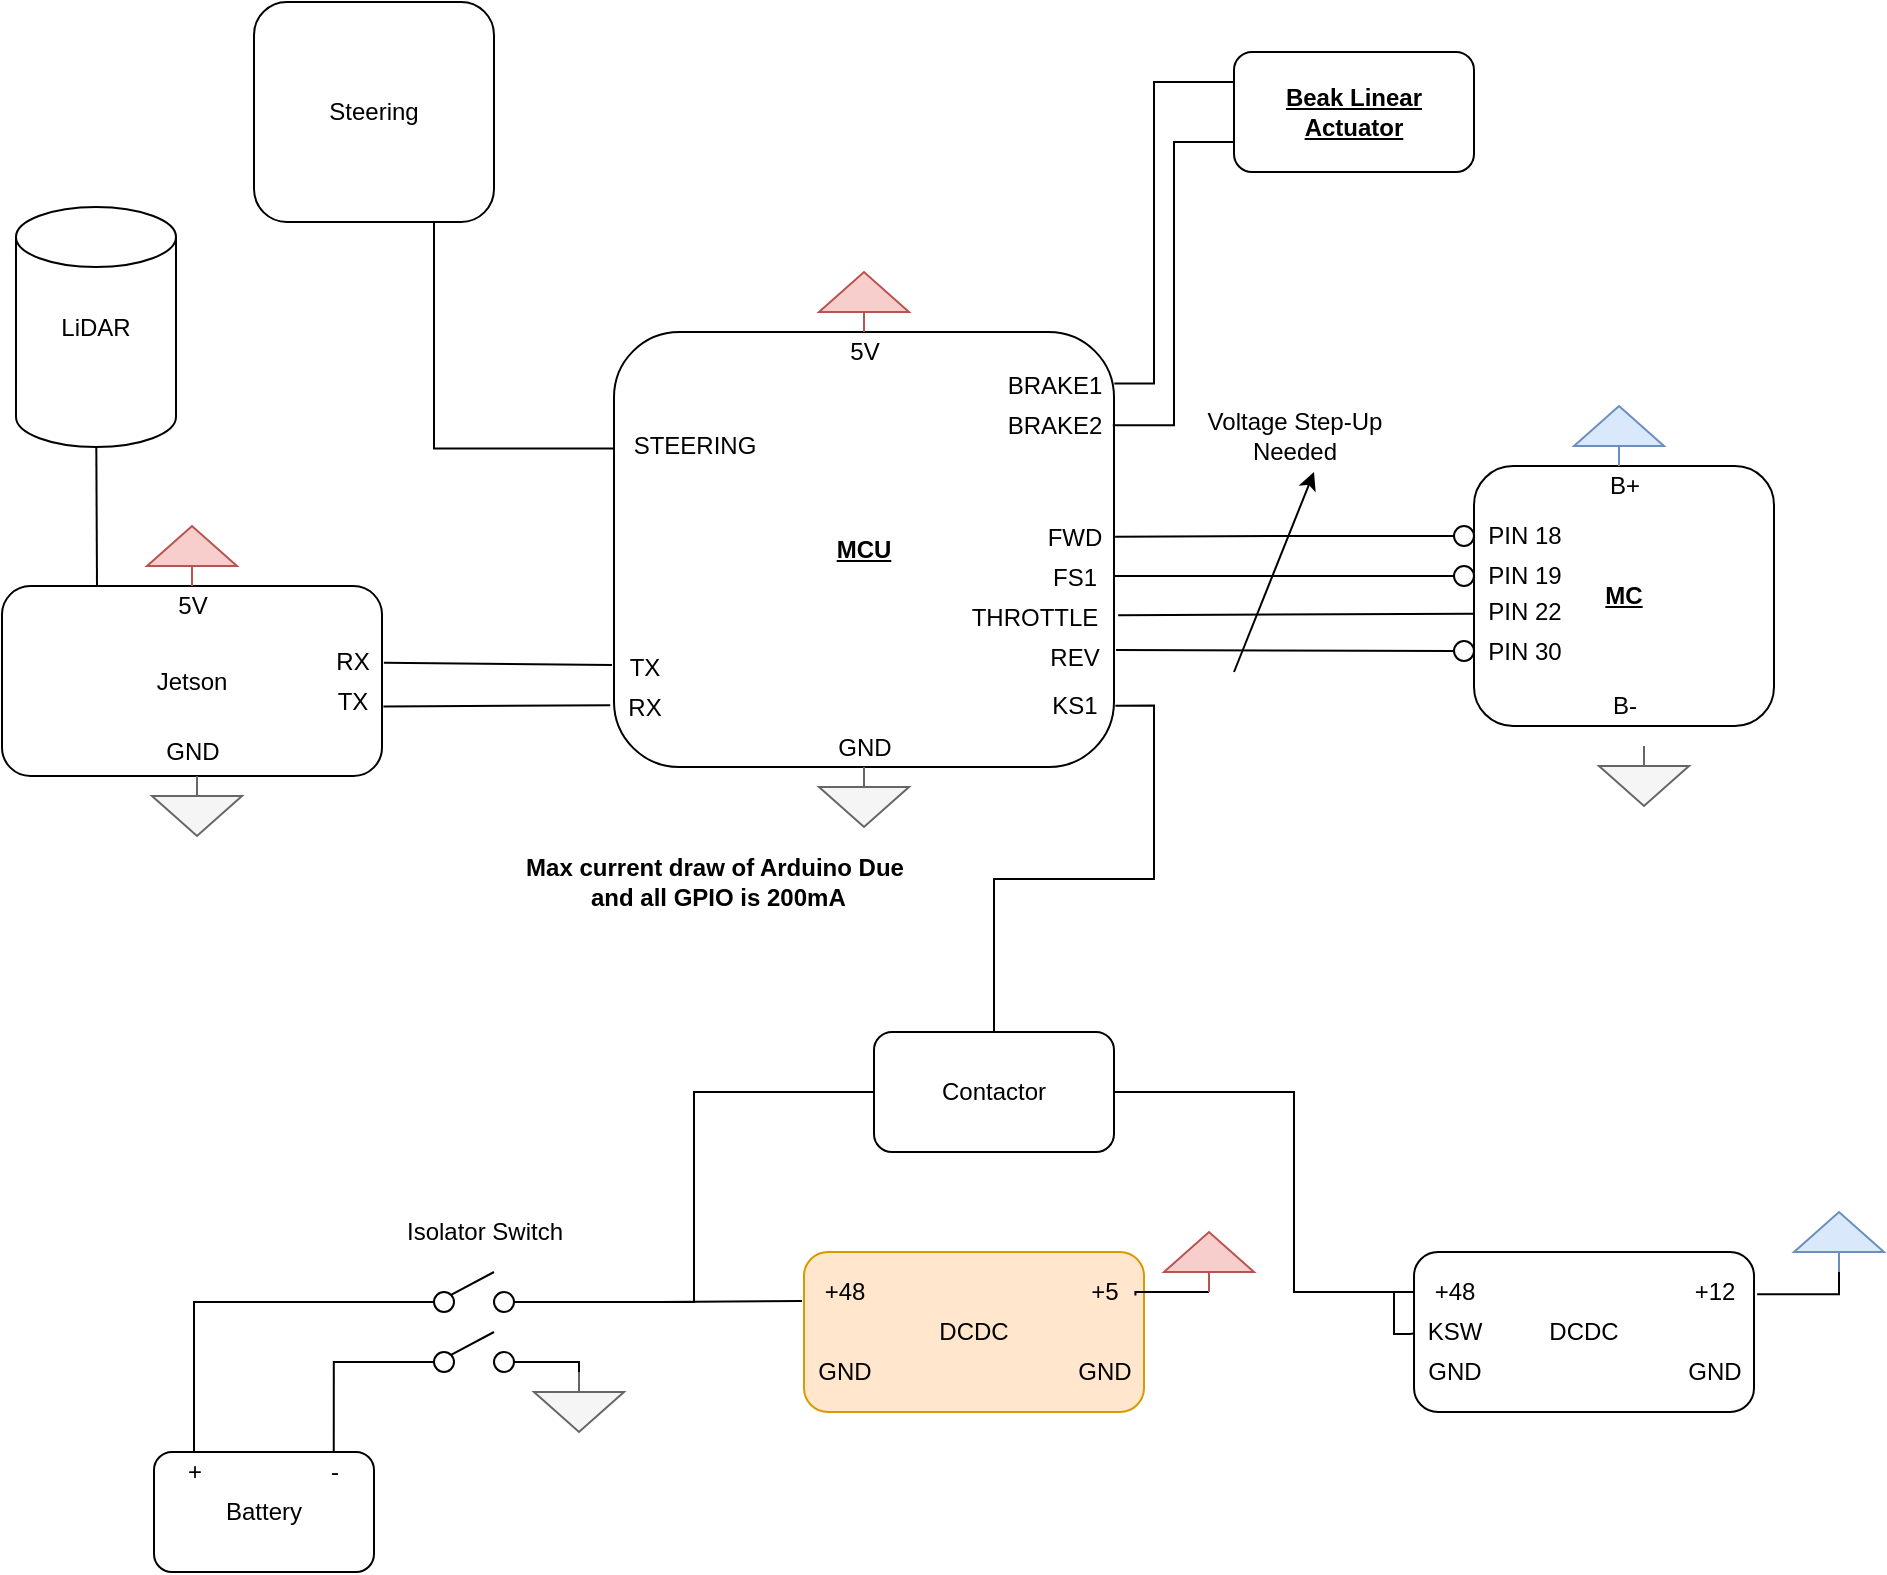 <mxfile version="13.8.0" type="google"><diagram id="b3w16IMXu6KyQZo23CBr" name="Page-1"><mxGraphModel dx="2370" dy="1175" grid="1" gridSize="10" guides="1" tooltips="1" connect="1" arrows="1" fold="1" page="1" pageScale="1" pageWidth="1100" pageHeight="850" math="0" shadow="0"><root><mxCell id="0"/><mxCell id="1" parent="0"/><mxCell id="rs36cVEBaKVUlbak-ve--1" value="Battery" style="rounded=1;whiteSpace=wrap;html=1;" parent="1" vertex="1"><mxGeometry x="176" y="745" width="110" height="60" as="geometry"/></mxCell><mxCell id="rs36cVEBaKVUlbak-ve--2" value="+" style="text;html=1;align=center;verticalAlign=middle;resizable=0;points=[];autosize=1;" parent="1" vertex="1"><mxGeometry x="186" y="745" width="20" height="20" as="geometry"/></mxCell><mxCell id="rs36cVEBaKVUlbak-ve--3" value="-" style="text;html=1;align=center;verticalAlign=middle;resizable=0;points=[];autosize=1;" parent="1" vertex="1"><mxGeometry x="256" y="745" width="20" height="20" as="geometry"/></mxCell><mxCell id="rs36cVEBaKVUlbak-ve--4" style="edgeStyle=none;rounded=0;orthogonalLoop=1;jettySize=auto;html=1;exitX=1;exitY=0;exitDx=0;exitDy=0;endArrow=none;endFill=0;endSize=16;" parent="1" source="rs36cVEBaKVUlbak-ve--6" edge="1"><mxGeometry relative="1" as="geometry"><mxPoint x="346" y="685" as="targetPoint"/></mxGeometry></mxCell><mxCell id="rs36cVEBaKVUlbak-ve--5" style="edgeStyle=orthogonalEdgeStyle;rounded=0;orthogonalLoop=1;jettySize=auto;html=1;exitX=0;exitY=0.5;exitDx=0;exitDy=0;entryX=0.494;entryY=0.016;entryDx=0;entryDy=0;entryPerimeter=0;endArrow=none;endFill=0;endSize=16;" parent="1" source="rs36cVEBaKVUlbak-ve--6" target="rs36cVEBaKVUlbak-ve--3" edge="1"><mxGeometry relative="1" as="geometry"/></mxCell><mxCell id="rs36cVEBaKVUlbak-ve--6" value="" style="ellipse;whiteSpace=wrap;html=1;aspect=fixed;" parent="1" vertex="1"><mxGeometry x="316" y="695" width="10" height="10" as="geometry"/></mxCell><mxCell id="rs36cVEBaKVUlbak-ve--7" style="edgeStyle=orthogonalEdgeStyle;rounded=0;orthogonalLoop=1;jettySize=auto;html=1;exitX=1;exitY=0.5;exitDx=0;exitDy=0;entryX=0.5;entryY=0;entryDx=0;entryDy=0;entryPerimeter=0;endArrow=none;endFill=0;endSize=16;" parent="1" source="rs36cVEBaKVUlbak-ve--8" target="rs36cVEBaKVUlbak-ve--65" edge="1"><mxGeometry relative="1" as="geometry"/></mxCell><mxCell id="rs36cVEBaKVUlbak-ve--8" value="" style="ellipse;whiteSpace=wrap;html=1;aspect=fixed;" parent="1" vertex="1"><mxGeometry x="346" y="695" width="10" height="10" as="geometry"/></mxCell><mxCell id="rs36cVEBaKVUlbak-ve--9" style="edgeStyle=orthogonalEdgeStyle;rounded=0;orthogonalLoop=1;jettySize=auto;html=1;exitX=0;exitY=0.5;exitDx=0;exitDy=0;endArrow=none;endFill=0;endSize=16;" parent="1" source="rs36cVEBaKVUlbak-ve--10" target="rs36cVEBaKVUlbak-ve--2" edge="1"><mxGeometry relative="1" as="geometry"/></mxCell><mxCell id="rs36cVEBaKVUlbak-ve--10" value="" style="ellipse;whiteSpace=wrap;html=1;aspect=fixed;" parent="1" vertex="1"><mxGeometry x="316" y="665" width="10" height="10" as="geometry"/></mxCell><mxCell id="rs36cVEBaKVUlbak-ve--11" style="edgeStyle=orthogonalEdgeStyle;rounded=0;orthogonalLoop=1;jettySize=auto;html=1;exitX=1;exitY=0.5;exitDx=0;exitDy=0;entryX=-0.026;entryY=0.724;entryDx=0;entryDy=0;entryPerimeter=0;endArrow=none;endFill=0;endSize=16;" parent="1" source="rs36cVEBaKVUlbak-ve--13" target="rs36cVEBaKVUlbak-ve--58" edge="1"><mxGeometry relative="1" as="geometry"><Array as="points"><mxPoint x="429" y="670"/><mxPoint x="500" y="669"/></Array></mxGeometry></mxCell><mxCell id="rs36cVEBaKVUlbak-ve--12" style="edgeStyle=orthogonalEdgeStyle;rounded=0;orthogonalLoop=1;jettySize=auto;html=1;exitX=1;exitY=0.5;exitDx=0;exitDy=0;entryX=0;entryY=0.5;entryDx=0;entryDy=0;endArrow=none;endFill=0;endSize=16;" parent="1" source="rs36cVEBaKVUlbak-ve--13" target="rs36cVEBaKVUlbak-ve--64" edge="1"><mxGeometry relative="1" as="geometry"/></mxCell><mxCell id="rs36cVEBaKVUlbak-ve--13" value="" style="ellipse;whiteSpace=wrap;html=1;aspect=fixed;" parent="1" vertex="1"><mxGeometry x="346" y="665" width="10" height="10" as="geometry"/></mxCell><mxCell id="rs36cVEBaKVUlbak-ve--14" style="edgeStyle=none;rounded=0;orthogonalLoop=1;jettySize=auto;html=1;exitX=1;exitY=0;exitDx=0;exitDy=0;endArrow=none;endFill=0;endSize=16;" parent="1" source="rs36cVEBaKVUlbak-ve--10" edge="1"><mxGeometry relative="1" as="geometry"><mxPoint x="346" y="655" as="targetPoint"/><mxPoint x="334.536" y="706.464" as="sourcePoint"/></mxGeometry></mxCell><mxCell id="rs36cVEBaKVUlbak-ve--15" value="Isolator Switch" style="text;html=1;align=center;verticalAlign=middle;resizable=0;points=[];autosize=1;" parent="1" vertex="1"><mxGeometry x="296" y="625" width="90" height="20" as="geometry"/></mxCell><mxCell id="rs36cVEBaKVUlbak-ve--16" value="&lt;b&gt;&lt;u&gt;MC&lt;/u&gt;&lt;/b&gt;" style="rounded=1;whiteSpace=wrap;html=1;" parent="1" vertex="1"><mxGeometry x="836" y="252" width="150" height="130" as="geometry"/></mxCell><mxCell id="rs36cVEBaKVUlbak-ve--17" value="B-" style="text;html=1;align=center;verticalAlign=middle;resizable=0;points=[];autosize=1;" parent="1" vertex="1"><mxGeometry x="896" y="362" width="30" height="20" as="geometry"/></mxCell><mxCell id="rs36cVEBaKVUlbak-ve--18" value="B+" style="text;html=1;align=center;verticalAlign=middle;resizable=0;points=[];autosize=1;" parent="1" vertex="1"><mxGeometry x="896" y="252" width="30" height="20" as="geometry"/></mxCell><mxCell id="rs36cVEBaKVUlbak-ve--19" value="PIN 22" style="text;html=1;align=center;verticalAlign=middle;resizable=0;points=[];autosize=1;" parent="1" vertex="1"><mxGeometry x="836.01" y="314.5" width="50" height="20" as="geometry"/></mxCell><mxCell id="rs36cVEBaKVUlbak-ve--20" value="PIN 18" style="text;html=1;align=center;verticalAlign=middle;resizable=0;points=[];autosize=1;" parent="1" vertex="1"><mxGeometry x="836.01" y="277" width="50" height="20" as="geometry"/></mxCell><mxCell id="rs36cVEBaKVUlbak-ve--21" value="PIN 30" style="text;html=1;align=center;verticalAlign=middle;resizable=0;points=[];autosize=1;" parent="1" vertex="1"><mxGeometry x="836.01" y="334.5" width="50" height="20" as="geometry"/></mxCell><mxCell id="rs36cVEBaKVUlbak-ve--22" value="PIN 19" style="text;html=1;align=center;verticalAlign=middle;resizable=0;points=[];autosize=1;" parent="1" vertex="1"><mxGeometry x="836" y="297" width="50" height="20" as="geometry"/></mxCell><mxCell id="rs36cVEBaKVUlbak-ve--23" style="edgeStyle=orthogonalEdgeStyle;rounded=0;orthogonalLoop=1;jettySize=auto;html=1;exitX=0;exitY=0.5;exitDx=0;exitDy=0;entryX=1.014;entryY=0.494;entryDx=0;entryDy=0;entryPerimeter=0;endArrow=none;endFill=0;endSize=16;" parent="1" source="rs36cVEBaKVUlbak-ve--24" target="rs36cVEBaKVUlbak-ve--31" edge="1"><mxGeometry relative="1" as="geometry"><Array as="points"><mxPoint x="741" y="287"/></Array></mxGeometry></mxCell><mxCell id="rs36cVEBaKVUlbak-ve--24" value="" style="ellipse;whiteSpace=wrap;html=1;aspect=fixed;" parent="1" vertex="1"><mxGeometry x="826" y="282" width="10" height="10" as="geometry"/></mxCell><mxCell id="rs36cVEBaKVUlbak-ve--25" style="edgeStyle=orthogonalEdgeStyle;rounded=0;orthogonalLoop=1;jettySize=auto;html=1;exitX=0;exitY=0.5;exitDx=0;exitDy=0;entryX=0.99;entryY=0.475;entryDx=0;entryDy=0;entryPerimeter=0;endArrow=none;endFill=0;endSize=16;" parent="1" source="rs36cVEBaKVUlbak-ve--26" target="rs36cVEBaKVUlbak-ve--30" edge="1"><mxGeometry relative="1" as="geometry"/></mxCell><mxCell id="rs36cVEBaKVUlbak-ve--26" value="" style="ellipse;whiteSpace=wrap;html=1;aspect=fixed;" parent="1" vertex="1"><mxGeometry x="826" y="302" width="10" height="10" as="geometry"/></mxCell><mxCell id="rs36cVEBaKVUlbak-ve--27" style="rounded=0;orthogonalLoop=1;jettySize=auto;html=1;exitX=0;exitY=0.5;exitDx=0;exitDy=0;endArrow=none;endFill=0;endSize=16;" parent="1" source="rs36cVEBaKVUlbak-ve--28" edge="1"><mxGeometry relative="1" as="geometry"><mxPoint x="657" y="344" as="targetPoint"/></mxGeometry></mxCell><mxCell id="rs36cVEBaKVUlbak-ve--28" value="" style="ellipse;whiteSpace=wrap;html=1;aspect=fixed;" parent="1" vertex="1"><mxGeometry x="826" y="339.5" width="10" height="10" as="geometry"/></mxCell><mxCell id="rs36cVEBaKVUlbak-ve--29" value="&lt;b&gt;&lt;u&gt;MCU&lt;/u&gt;&lt;/b&gt;" style="rounded=1;whiteSpace=wrap;html=1;" parent="1" vertex="1"><mxGeometry x="406" y="185" width="250" height="217.5" as="geometry"/></mxCell><mxCell id="rs36cVEBaKVUlbak-ve--30" value="FS1" style="text;html=1;align=center;verticalAlign=middle;resizable=0;points=[];autosize=1;" parent="1" vertex="1"><mxGeometry x="616" y="297.5" width="40" height="20" as="geometry"/></mxCell><mxCell id="rs36cVEBaKVUlbak-ve--31" value="FWD" style="text;html=1;align=center;verticalAlign=middle;resizable=0;points=[];autosize=1;" parent="1" vertex="1"><mxGeometry x="616" y="277.5" width="40" height="20" as="geometry"/></mxCell><mxCell id="rs36cVEBaKVUlbak-ve--32" value="REV" style="text;html=1;align=center;verticalAlign=middle;resizable=0;points=[];autosize=1;" parent="1" vertex="1"><mxGeometry x="616" y="337.5" width="40" height="20" as="geometry"/></mxCell><mxCell id="rs36cVEBaKVUlbak-ve--33" value="KS1" style="text;html=1;align=center;verticalAlign=middle;resizable=0;points=[];autosize=1;" parent="1" vertex="1"><mxGeometry x="616" y="362" width="40" height="20" as="geometry"/></mxCell><mxCell id="rs36cVEBaKVUlbak-ve--34" value="&lt;b&gt;Max current draw of Arduino Due&lt;br&gt;&amp;nbsp;and all GPIO is 200mA&lt;/b&gt;" style="text;html=1;align=center;verticalAlign=middle;resizable=0;points=[];autosize=1;" parent="1" vertex="1"><mxGeometry x="356" y="445" width="200" height="30" as="geometry"/></mxCell><mxCell id="rs36cVEBaKVUlbak-ve--35" value="5V" style="text;html=1;align=center;verticalAlign=middle;resizable=0;points=[];autosize=1;" parent="1" vertex="1"><mxGeometry x="516" y="185" width="30" height="20" as="geometry"/></mxCell><mxCell id="rs36cVEBaKVUlbak-ve--36" value="GND" style="text;html=1;align=center;verticalAlign=middle;resizable=0;points=[];autosize=1;" parent="1" vertex="1"><mxGeometry x="511" y="382.5" width="40" height="20" as="geometry"/></mxCell><mxCell id="rs36cVEBaKVUlbak-ve--37" value="BRAKE1" style="text;html=1;align=center;verticalAlign=middle;resizable=0;points=[];autosize=1;" parent="1" vertex="1"><mxGeometry x="596" y="202" width="60" height="20" as="geometry"/></mxCell><mxCell id="rs36cVEBaKVUlbak-ve--38" value="BRAKE2" style="text;html=1;align=center;verticalAlign=middle;resizable=0;points=[];autosize=1;" parent="1" vertex="1"><mxGeometry x="596" y="222" width="60" height="20" as="geometry"/></mxCell><mxCell id="rs36cVEBaKVUlbak-ve--39" value="STEERING" style="text;html=1;align=center;verticalAlign=middle;resizable=0;points=[];autosize=1;" parent="1" vertex="1"><mxGeometry x="406" y="232" width="80" height="20" as="geometry"/></mxCell><mxCell id="rs36cVEBaKVUlbak-ve--40" value="THROTTLE" style="text;html=1;align=center;verticalAlign=middle;resizable=0;points=[];autosize=1;" parent="1" vertex="1"><mxGeometry x="576" y="317.5" width="80" height="20" as="geometry"/></mxCell><mxCell id="rs36cVEBaKVUlbak-ve--41" value="RX" style="text;html=1;align=center;verticalAlign=middle;resizable=0;points=[];autosize=1;" parent="1" vertex="1"><mxGeometry x="406" y="362.5" width="30" height="20" as="geometry"/></mxCell><mxCell id="rs36cVEBaKVUlbak-ve--42" value="TX" style="text;html=1;align=center;verticalAlign=middle;resizable=0;points=[];autosize=1;" parent="1" vertex="1"><mxGeometry x="406" y="342.5" width="30" height="20" as="geometry"/></mxCell><mxCell id="rs36cVEBaKVUlbak-ve--43" style="rounded=0;orthogonalLoop=1;jettySize=auto;html=1;exitX=0.25;exitY=0;exitDx=0;exitDy=0;entryX=0.502;entryY=1.004;entryDx=0;entryDy=0;entryPerimeter=0;endArrow=none;endFill=0;endSize=16;" parent="1" source="rs36cVEBaKVUlbak-ve--44" target="rs36cVEBaKVUlbak-ve--45" edge="1"><mxGeometry relative="1" as="geometry"/></mxCell><mxCell id="rs36cVEBaKVUlbak-ve--44" value="Jetson" style="rounded=1;whiteSpace=wrap;html=1;" parent="1" vertex="1"><mxGeometry x="100" y="312" width="190" height="95" as="geometry"/></mxCell><mxCell id="rs36cVEBaKVUlbak-ve--45" value="LiDAR" style="shape=cylinder2;whiteSpace=wrap;html=1;boundedLbl=1;backgroundOutline=1;size=15;" parent="1" vertex="1"><mxGeometry x="107" y="122.5" width="80" height="120" as="geometry"/></mxCell><mxCell id="rs36cVEBaKVUlbak-ve--46" value="RX" style="text;html=1;align=center;verticalAlign=middle;resizable=0;points=[];autosize=1;" parent="1" vertex="1"><mxGeometry x="260" y="340" width="30" height="20" as="geometry"/></mxCell><mxCell id="rs36cVEBaKVUlbak-ve--47" value="TX" style="text;html=1;align=center;verticalAlign=middle;resizable=0;points=[];autosize=1;" parent="1" vertex="1"><mxGeometry x="260" y="359.5" width="30" height="20" as="geometry"/></mxCell><mxCell id="rs36cVEBaKVUlbak-ve--48" value="5V" style="text;html=1;align=center;verticalAlign=middle;resizable=0;points=[];autosize=1;" parent="1" vertex="1"><mxGeometry x="180" y="312" width="30" height="20" as="geometry"/></mxCell><mxCell id="rs36cVEBaKVUlbak-ve--49" value="GND" style="text;html=1;align=center;verticalAlign=middle;resizable=0;points=[];autosize=1;" parent="1" vertex="1"><mxGeometry x="175" y="385" width="40" height="20" as="geometry"/></mxCell><mxCell id="rs36cVEBaKVUlbak-ve--50" value="DCDC" style="rounded=1;whiteSpace=wrap;html=1;" parent="1" vertex="1"><mxGeometry x="806.01" y="645" width="170" height="80" as="geometry"/></mxCell><mxCell id="rs36cVEBaKVUlbak-ve--51" value="" style="edgeStyle=orthogonalEdgeStyle;rounded=0;orthogonalLoop=1;jettySize=auto;html=1;endArrow=none;endFill=0;endSize=16;entryX=0.01;entryY=0.533;entryDx=0;entryDy=0;entryPerimeter=0;" parent="1" source="rs36cVEBaKVUlbak-ve--52" target="rs36cVEBaKVUlbak-ve--56" edge="1"><mxGeometry relative="1" as="geometry"><Array as="points"><mxPoint x="796.01" y="665"/><mxPoint x="796.01" y="686"/><mxPoint x="804.01" y="686"/></Array></mxGeometry></mxCell><mxCell id="rs36cVEBaKVUlbak-ve--52" value="+48" style="text;html=1;align=center;verticalAlign=middle;resizable=0;points=[];autosize=1;" parent="1" vertex="1"><mxGeometry x="806.01" y="655" width="40" height="20" as="geometry"/></mxCell><mxCell id="rs36cVEBaKVUlbak-ve--53" value="GND" style="text;html=1;align=center;verticalAlign=middle;resizable=0;points=[];autosize=1;" parent="1" vertex="1"><mxGeometry x="806.01" y="695" width="40" height="20" as="geometry"/></mxCell><mxCell id="rs36cVEBaKVUlbak-ve--54" value="GND" style="text;html=1;align=center;verticalAlign=middle;resizable=0;points=[];autosize=1;" parent="1" vertex="1"><mxGeometry x="936.01" y="695" width="40" height="20" as="geometry"/></mxCell><mxCell id="rs36cVEBaKVUlbak-ve--55" value="+12" style="text;html=1;align=center;verticalAlign=middle;resizable=0;points=[];autosize=1;" parent="1" vertex="1"><mxGeometry x="936.01" y="655" width="40" height="20" as="geometry"/></mxCell><mxCell id="rs36cVEBaKVUlbak-ve--56" value="KSW" style="text;html=1;align=center;verticalAlign=middle;resizable=0;points=[];autosize=1;" parent="1" vertex="1"><mxGeometry x="806.01" y="675" width="40" height="20" as="geometry"/></mxCell><mxCell id="rs36cVEBaKVUlbak-ve--57" value="DCDC" style="rounded=1;whiteSpace=wrap;html=1;fillColor=#ffe6cc;strokeColor=#d79b00;" parent="1" vertex="1"><mxGeometry x="501" y="645" width="170" height="80" as="geometry"/></mxCell><mxCell id="rs36cVEBaKVUlbak-ve--58" value="+48" style="text;html=1;align=center;verticalAlign=middle;resizable=0;points=[];autosize=1;" parent="1" vertex="1"><mxGeometry x="501" y="655" width="40" height="20" as="geometry"/></mxCell><mxCell id="rs36cVEBaKVUlbak-ve--59" value="GND" style="text;html=1;align=center;verticalAlign=middle;resizable=0;points=[];autosize=1;" parent="1" vertex="1"><mxGeometry x="501" y="695" width="40" height="20" as="geometry"/></mxCell><mxCell id="rs36cVEBaKVUlbak-ve--60" value="GND" style="text;html=1;align=center;verticalAlign=middle;resizable=0;points=[];autosize=1;" parent="1" vertex="1"><mxGeometry x="631" y="695" width="40" height="20" as="geometry"/></mxCell><mxCell id="rs36cVEBaKVUlbak-ve--61" value="+5" style="text;html=1;align=center;verticalAlign=middle;resizable=0;points=[];autosize=1;" parent="1" vertex="1"><mxGeometry x="636" y="655" width="30" height="20" as="geometry"/></mxCell><mxCell id="rs36cVEBaKVUlbak-ve--62" style="edgeStyle=orthogonalEdgeStyle;rounded=0;orthogonalLoop=1;jettySize=auto;html=1;exitX=1;exitY=0.5;exitDx=0;exitDy=0;endArrow=none;endFill=0;endSize=16;" parent="1" source="rs36cVEBaKVUlbak-ve--64" edge="1"><mxGeometry relative="1" as="geometry"><mxPoint x="806" y="665" as="targetPoint"/><Array as="points"><mxPoint x="746" y="565"/><mxPoint x="746" y="665"/></Array></mxGeometry></mxCell><mxCell id="rs36cVEBaKVUlbak-ve--63" style="edgeStyle=orthogonalEdgeStyle;rounded=0;orthogonalLoop=1;jettySize=auto;html=1;exitX=0.5;exitY=0;exitDx=0;exitDy=0;entryX=1.017;entryY=0.492;entryDx=0;entryDy=0;entryPerimeter=0;endArrow=none;endFill=0;endSize=16;" parent="1" source="rs36cVEBaKVUlbak-ve--64" target="rs36cVEBaKVUlbak-ve--33" edge="1"><mxGeometry relative="1" as="geometry"/></mxCell><mxCell id="rs36cVEBaKVUlbak-ve--64" value="Contactor" style="rounded=1;whiteSpace=wrap;html=1;" parent="1" vertex="1"><mxGeometry x="536" y="535" width="120" height="60" as="geometry"/></mxCell><mxCell id="rs36cVEBaKVUlbak-ve--65" value="" style="pointerEvents=1;verticalLabelPosition=bottom;shadow=0;dashed=0;align=center;html=1;verticalAlign=top;shape=mxgraph.electrical.signal_sources.signal_ground;fillColor=#f5f5f5;strokeColor=#666666;fontColor=#333333;" parent="1" vertex="1"><mxGeometry x="366" y="705" width="45" height="30" as="geometry"/></mxCell><mxCell id="rs36cVEBaKVUlbak-ve--66" value="" style="pointerEvents=1;verticalLabelPosition=bottom;shadow=0;dashed=0;align=center;html=1;verticalAlign=top;shape=mxgraph.electrical.signal_sources.signal_ground;direction=west;fillColor=#f8cecc;strokeColor=#b85450;" parent="1" vertex="1"><mxGeometry x="172.5" y="282" width="45" height="30" as="geometry"/></mxCell><mxCell id="rs36cVEBaKVUlbak-ve--67" value="" style="pointerEvents=1;verticalLabelPosition=bottom;shadow=0;dashed=0;align=center;html=1;verticalAlign=top;shape=mxgraph.electrical.signal_sources.signal_ground;direction=west;fillColor=#f8cecc;strokeColor=#b85450;" parent="1" vertex="1"><mxGeometry x="508.5" y="155" width="45" height="30" as="geometry"/></mxCell><mxCell id="rs36cVEBaKVUlbak-ve--68" style="edgeStyle=orthogonalEdgeStyle;rounded=0;orthogonalLoop=1;jettySize=auto;html=1;exitX=0.5;exitY=0;exitDx=0;exitDy=0;exitPerimeter=0;entryX=1.039;entryY=0.556;entryDx=0;entryDy=0;entryPerimeter=0;endArrow=none;endFill=0;endSize=16;" parent="1" source="rs36cVEBaKVUlbak-ve--69" target="rs36cVEBaKVUlbak-ve--55" edge="1"><mxGeometry relative="1" as="geometry"><Array as="points"><mxPoint x="1018" y="666"/></Array></mxGeometry></mxCell><mxCell id="rs36cVEBaKVUlbak-ve--69" value="" style="pointerEvents=1;verticalLabelPosition=bottom;shadow=0;dashed=0;align=center;html=1;verticalAlign=top;shape=mxgraph.electrical.signal_sources.signal_ground;direction=west;fillColor=#dae8fc;strokeColor=#6c8ebf;" parent="1" vertex="1"><mxGeometry x="996" y="625" width="45" height="30" as="geometry"/></mxCell><mxCell id="rs36cVEBaKVUlbak-ve--70" style="edgeStyle=orthogonalEdgeStyle;rounded=0;orthogonalLoop=1;jettySize=auto;html=1;exitX=0.5;exitY=0;exitDx=0;exitDy=0;exitPerimeter=0;entryX=1.024;entryY=0.59;entryDx=0;entryDy=0;entryPerimeter=0;endArrow=none;endFill=0;endSize=16;" parent="1" source="rs36cVEBaKVUlbak-ve--71" target="rs36cVEBaKVUlbak-ve--61" edge="1"><mxGeometry relative="1" as="geometry"/></mxCell><mxCell id="rs36cVEBaKVUlbak-ve--71" value="" style="pointerEvents=1;verticalLabelPosition=bottom;shadow=0;dashed=0;align=center;html=1;verticalAlign=top;shape=mxgraph.electrical.signal_sources.signal_ground;direction=west;fillColor=#f8cecc;strokeColor=#b85450;" parent="1" vertex="1"><mxGeometry x="681" y="635" width="45" height="30" as="geometry"/></mxCell><mxCell id="rs36cVEBaKVUlbak-ve--72" value="" style="pointerEvents=1;verticalLabelPosition=bottom;shadow=0;dashed=0;align=center;html=1;verticalAlign=top;shape=mxgraph.electrical.signal_sources.signal_ground;fillColor=#f5f5f5;strokeColor=#666666;fontColor=#333333;" parent="1" vertex="1"><mxGeometry x="175" y="407" width="45" height="30" as="geometry"/></mxCell><mxCell id="rs36cVEBaKVUlbak-ve--73" value="" style="pointerEvents=1;verticalLabelPosition=bottom;shadow=0;dashed=0;align=center;html=1;verticalAlign=top;shape=mxgraph.electrical.signal_sources.signal_ground;direction=west;fillColor=#dae8fc;strokeColor=#6c8ebf;" parent="1" vertex="1"><mxGeometry x="886.01" y="222" width="45" height="30" as="geometry"/></mxCell><mxCell id="rs36cVEBaKVUlbak-ve--74" value="" style="endArrow=none;html=1;exitX=1.026;exitY=0.456;exitDx=0;exitDy=0;exitPerimeter=0;entryX=0;entryY=0.568;entryDx=0;entryDy=0;entryPerimeter=0;" parent="1" source="rs36cVEBaKVUlbak-ve--40" target="rs36cVEBaKVUlbak-ve--19" edge="1"><mxGeometry width="50" height="50" relative="1" as="geometry"><mxPoint x="726" y="345" as="sourcePoint"/><mxPoint x="776" y="295" as="targetPoint"/></mxGeometry></mxCell><mxCell id="rs36cVEBaKVUlbak-ve--75" value="" style="endArrow=classic;html=1;" parent="1" edge="1"><mxGeometry width="50" height="50" relative="1" as="geometry"><mxPoint x="716" y="355" as="sourcePoint"/><mxPoint x="756" y="255" as="targetPoint"/></mxGeometry></mxCell><mxCell id="rs36cVEBaKVUlbak-ve--76" value="Voltage Step-Up&lt;br&gt;Needed" style="text;html=1;align=center;verticalAlign=middle;resizable=0;points=[];autosize=1;" parent="1" vertex="1"><mxGeometry x="696" y="222" width="100" height="30" as="geometry"/></mxCell><mxCell id="rs36cVEBaKVUlbak-ve--77" value="" style="pointerEvents=1;verticalLabelPosition=bottom;shadow=0;dashed=0;align=center;html=1;verticalAlign=top;shape=mxgraph.electrical.signal_sources.signal_ground;fillColor=#f5f5f5;strokeColor=#666666;fontColor=#333333;" parent="1" vertex="1"><mxGeometry x="898.5" y="392" width="45" height="30" as="geometry"/></mxCell><mxCell id="rs36cVEBaKVUlbak-ve--78" style="edgeStyle=orthogonalEdgeStyle;rounded=0;orthogonalLoop=1;jettySize=auto;html=1;exitX=0.75;exitY=1;exitDx=0;exitDy=0;entryX=0.003;entryY=0.56;entryDx=0;entryDy=0;entryPerimeter=0;endArrow=none;endFill=0;endSize=16;" parent="1" source="rs36cVEBaKVUlbak-ve--79" target="rs36cVEBaKVUlbak-ve--39" edge="1"><mxGeometry relative="1" as="geometry"/></mxCell><mxCell id="rs36cVEBaKVUlbak-ve--79" value="Steering" style="rounded=1;whiteSpace=wrap;html=1;" parent="1" vertex="1"><mxGeometry x="226" y="20" width="120" height="110" as="geometry"/></mxCell><mxCell id="rs36cVEBaKVUlbak-ve--80" style="edgeStyle=orthogonalEdgeStyle;rounded=0;orthogonalLoop=1;jettySize=auto;html=1;exitX=0;exitY=0.25;exitDx=0;exitDy=0;entryX=1.003;entryY=0.44;entryDx=0;entryDy=0;entryPerimeter=0;endArrow=none;endFill=0;endSize=16;" parent="1" source="rs36cVEBaKVUlbak-ve--82" target="rs36cVEBaKVUlbak-ve--37" edge="1"><mxGeometry relative="1" as="geometry"><Array as="points"><mxPoint x="676" y="60"/><mxPoint x="676" y="211"/></Array></mxGeometry></mxCell><mxCell id="rs36cVEBaKVUlbak-ve--81" style="edgeStyle=orthogonalEdgeStyle;rounded=0;orthogonalLoop=1;jettySize=auto;html=1;exitX=0;exitY=0.75;exitDx=0;exitDy=0;entryX=0.99;entryY=0.48;entryDx=0;entryDy=0;entryPerimeter=0;endArrow=none;endFill=0;endSize=16;" parent="1" source="rs36cVEBaKVUlbak-ve--82" target="rs36cVEBaKVUlbak-ve--38" edge="1"><mxGeometry relative="1" as="geometry"><Array as="points"><mxPoint x="686" y="90"/><mxPoint x="686" y="232"/></Array></mxGeometry></mxCell><mxCell id="rs36cVEBaKVUlbak-ve--82" value="&lt;b&gt;&lt;u&gt;Beak Linear &lt;br&gt;Actuator&lt;/u&gt;&lt;/b&gt;" style="rounded=1;whiteSpace=wrap;html=1;" parent="1" vertex="1"><mxGeometry x="716" y="45" width="120" height="60" as="geometry"/></mxCell><mxCell id="rs36cVEBaKVUlbak-ve--83" value="" style="endArrow=none;html=1;entryX=-0.033;entryY=0.449;entryDx=0;entryDy=0;entryPerimeter=0;exitX=1.031;exitY=0.517;exitDx=0;exitDy=0;exitPerimeter=0;" parent="1" source="rs36cVEBaKVUlbak-ve--46" target="rs36cVEBaKVUlbak-ve--42" edge="1"><mxGeometry width="50" height="50" relative="1" as="geometry"><mxPoint x="291" y="351" as="sourcePoint"/><mxPoint x="356" y="355" as="targetPoint"/></mxGeometry></mxCell><mxCell id="rs36cVEBaKVUlbak-ve--84" value="" style="endArrow=none;html=1;entryX=-0.064;entryY=0.455;entryDx=0;entryDy=0;entryPerimeter=0;exitX=1.024;exitY=0.639;exitDx=0;exitDy=0;exitPerimeter=0;" parent="1" source="rs36cVEBaKVUlbak-ve--47" target="rs36cVEBaKVUlbak-ve--41" edge="1"><mxGeometry width="50" height="50" relative="1" as="geometry"><mxPoint x="306" y="405" as="sourcePoint"/><mxPoint x="356" y="355" as="targetPoint"/></mxGeometry></mxCell><mxCell id="rs36cVEBaKVUlbak-ve--85" value="" style="pointerEvents=1;verticalLabelPosition=bottom;shadow=0;dashed=0;align=center;html=1;verticalAlign=top;shape=mxgraph.electrical.signal_sources.signal_ground;fillColor=#f5f5f5;strokeColor=#666666;fontColor=#333333;" parent="1" vertex="1"><mxGeometry x="508.5" y="402.5" width="45" height="30" as="geometry"/></mxCell></root></mxGraphModel></diagram></mxfile>